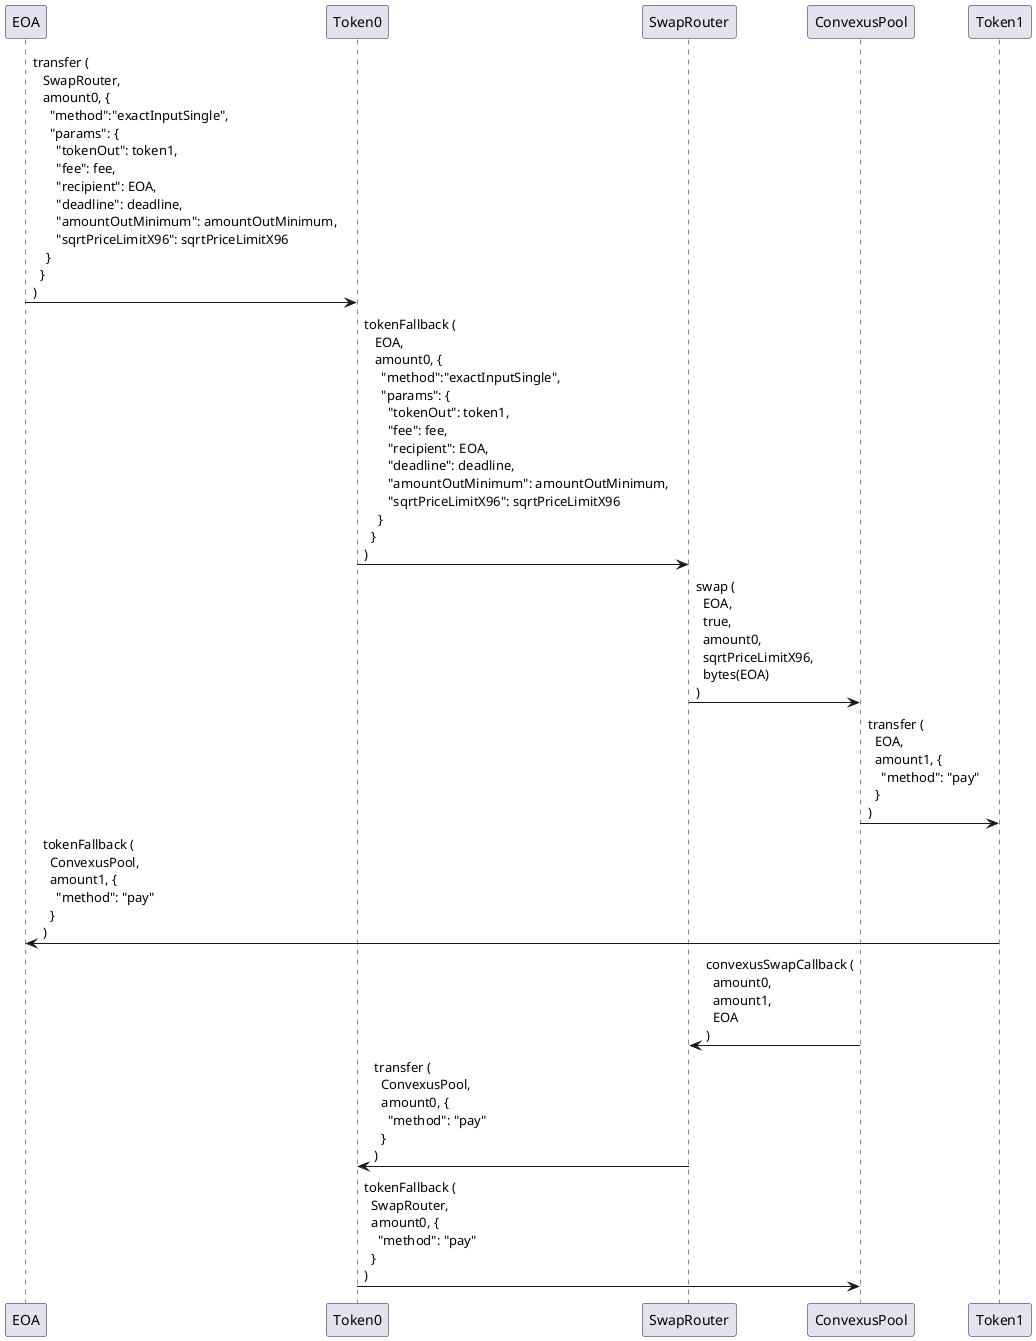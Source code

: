 @startuml Token Swap

' Send the tokens to the SwapRouter contract
EOA -> Token0 : transfer ( \
\n   SwapRouter, \
\n   amount0, { \
\n     "method":"exactInputSingle", \
\n     "params": {\
\n       "tokenOut": token1, \
\n       "fee": fee, \
\n       "recipient": EOA, \
\n       "deadline": deadline, \
\n       "amountOutMinimum": amountOutMinimum, \
\n       "sqrtPriceLimitX96": sqrtPriceLimitX96 \
\n    } \
\n  } \
\n)

Token0 -> SwapRouter : tokenFallback ( \
\n   EOA, \
\n   amount0, { \
\n     "method":"exactInputSingle", \
\n     "params": {\
\n       "tokenOut": token1, \
\n       "fee": fee, \
\n       "recipient": EOA, \
\n       "deadline": deadline, \
\n       "amountOutMinimum": amountOutMinimum, \
\n       "sqrtPriceLimitX96": sqrtPriceLimitX96 \
\n    } \
\n  } \
\n)

' The SwapRouter contract performs the swap method
SwapRouter -> ConvexusPool : swap ( \
\n  EOA, \
\n  true, \
\n  amount0, \
\n  sqrtPriceLimitX96, \
\n  bytes(EOA) \
\n)

' The swapped tokens are paid back to the EOA
ConvexusPool -> Token1 : transfer ( \
\n  EOA, \
\n  amount1, { \
\n    "method": "pay" \
\n  } \
\n)

Token1 -> EOA : tokenFallback ( \
\n  ConvexusPool, \
\n  amount1, { \
\n    "method": "pay" \
\n  } \
\n)

ConvexusPool -> SwapRouter : convexusSwapCallback (\
\n  amount0, \
\n  amount1, \
\n  EOA \
\n)

' The SwapRouter contract send the required amount0 of token0
SwapRouter -> Token0 : transfer ( \
\n  ConvexusPool, \
\n  amount0, { \
\n    "method": "pay" \
\n  } \
\n)

Token0 -> ConvexusPool : tokenFallback ( \
\n  SwapRouter, \
\n  amount0, { \
\n    "method": "pay" \
\n  } \
\n)

@enduml